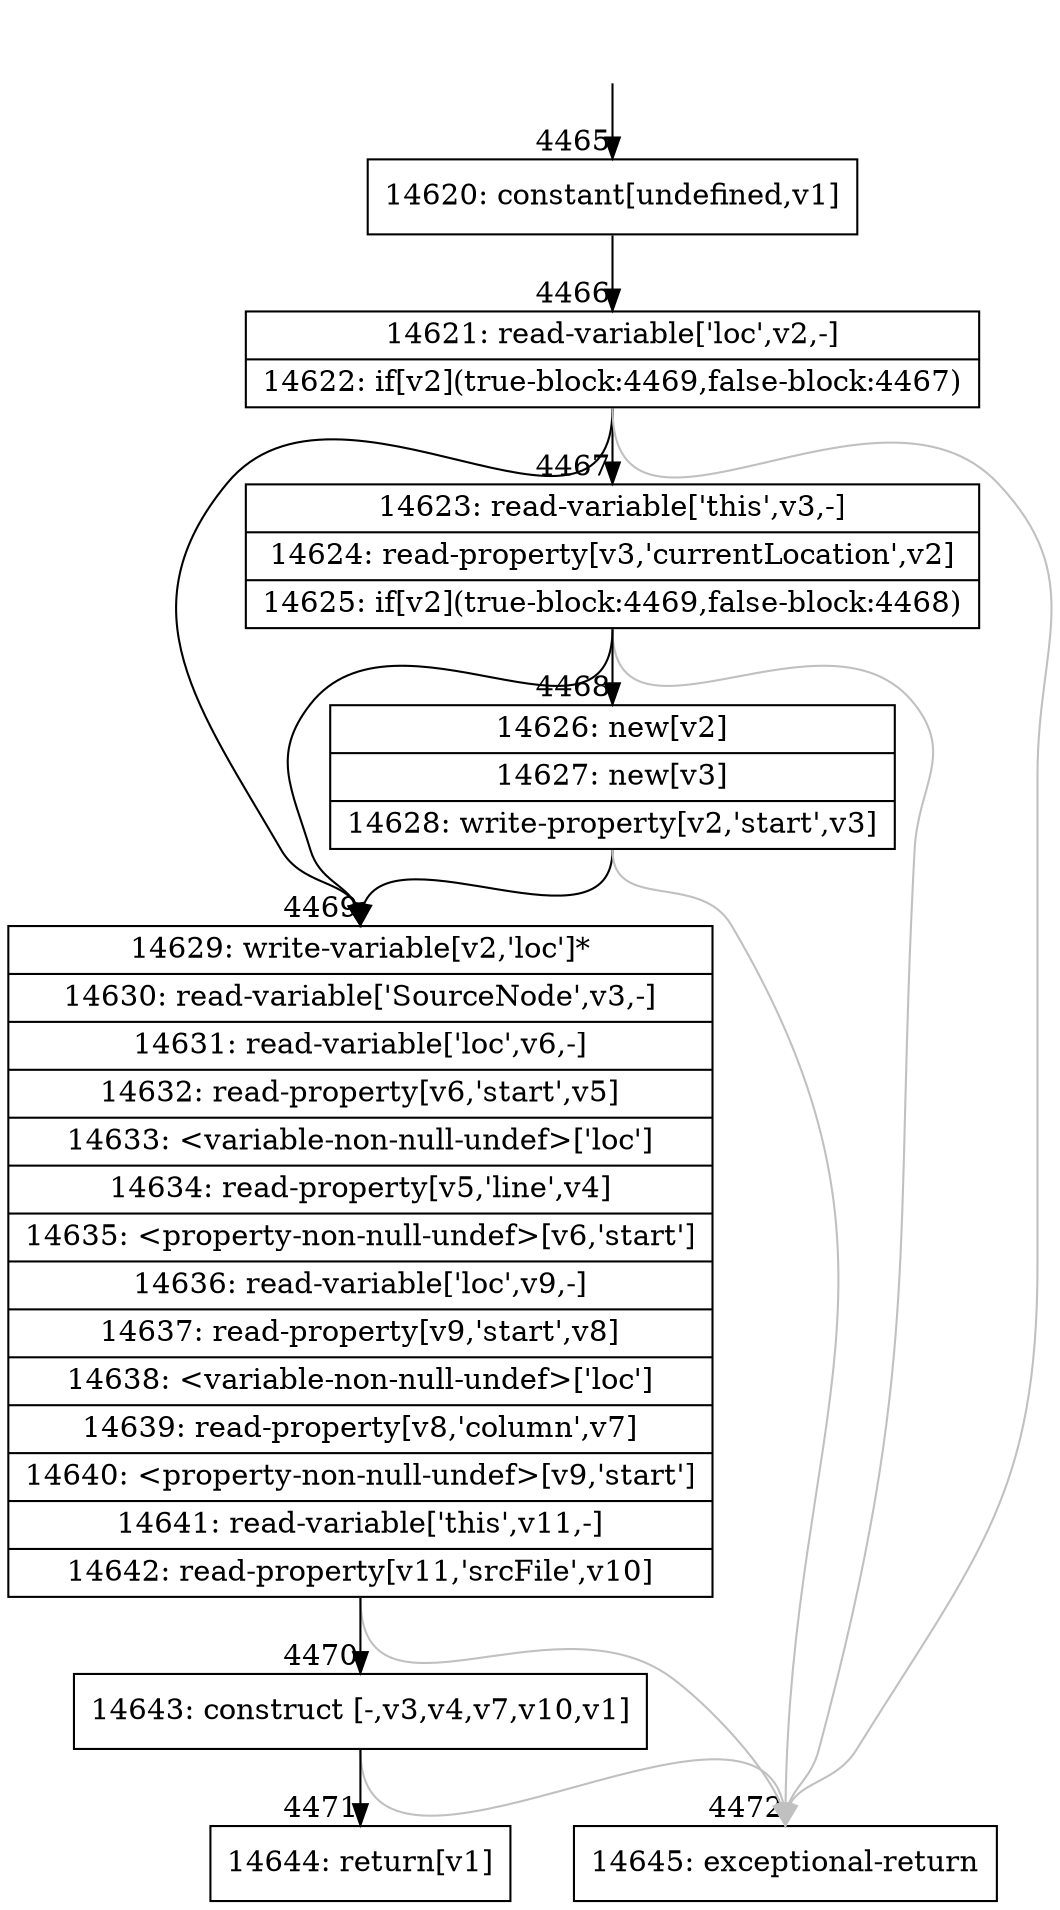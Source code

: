 digraph {
rankdir="TD"
BB_entry196[shape=none,label=""];
BB_entry196 -> BB4465 [tailport=s, headport=n, headlabel="    4465"]
BB4465 [shape=record label="{14620: constant[undefined,v1]}" ] 
BB4465 -> BB4466 [tailport=s, headport=n, headlabel="      4466"]
BB4466 [shape=record label="{14621: read-variable['loc',v2,-]|14622: if[v2](true-block:4469,false-block:4467)}" ] 
BB4466 -> BB4469 [tailport=s, headport=n, headlabel="      4469"]
BB4466 -> BB4467 [tailport=s, headport=n, headlabel="      4467"]
BB4466 -> BB4472 [tailport=s, headport=n, color=gray, headlabel="      4472"]
BB4467 [shape=record label="{14623: read-variable['this',v3,-]|14624: read-property[v3,'currentLocation',v2]|14625: if[v2](true-block:4469,false-block:4468)}" ] 
BB4467 -> BB4469 [tailport=s, headport=n]
BB4467 -> BB4468 [tailport=s, headport=n, headlabel="      4468"]
BB4467 -> BB4472 [tailport=s, headport=n, color=gray]
BB4468 [shape=record label="{14626: new[v2]|14627: new[v3]|14628: write-property[v2,'start',v3]}" ] 
BB4468 -> BB4469 [tailport=s, headport=n]
BB4468 -> BB4472 [tailport=s, headport=n, color=gray]
BB4469 [shape=record label="{14629: write-variable[v2,'loc']*|14630: read-variable['SourceNode',v3,-]|14631: read-variable['loc',v6,-]|14632: read-property[v6,'start',v5]|14633: \<variable-non-null-undef\>['loc']|14634: read-property[v5,'line',v4]|14635: \<property-non-null-undef\>[v6,'start']|14636: read-variable['loc',v9,-]|14637: read-property[v9,'start',v8]|14638: \<variable-non-null-undef\>['loc']|14639: read-property[v8,'column',v7]|14640: \<property-non-null-undef\>[v9,'start']|14641: read-variable['this',v11,-]|14642: read-property[v11,'srcFile',v10]}" ] 
BB4469 -> BB4470 [tailport=s, headport=n, headlabel="      4470"]
BB4469 -> BB4472 [tailport=s, headport=n, color=gray]
BB4470 [shape=record label="{14643: construct [-,v3,v4,v7,v10,v1]}" ] 
BB4470 -> BB4471 [tailport=s, headport=n, headlabel="      4471"]
BB4470 -> BB4472 [tailport=s, headport=n, color=gray]
BB4471 [shape=record label="{14644: return[v1]}" ] 
BB4472 [shape=record label="{14645: exceptional-return}" ] 
//#$~ 2536
}
